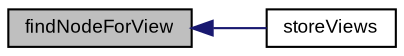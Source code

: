 digraph "findNodeForView"
{
  bgcolor="transparent";
  edge [fontname="Arial",fontsize="9",labelfontname="Arial",labelfontsize="9"];
  node [fontname="Arial",fontsize="9",shape=record];
  rankdir="LR";
  Node1 [label="findNodeForView",height=0.2,width=0.4,color="black", fillcolor="grey75", style="filled" fontcolor="black"];
  Node1 -> Node2 [dir="back",color="midnightblue",fontsize="9",style="solid",fontname="Arial"];
  Node2 [label="storeViews",height=0.2,width=0.4,color="black",URL="$class_v_s_t_g_u_i_1_1_u_i_description.html#a5cb982bab07a024f19c54064f1011c22"];
}
